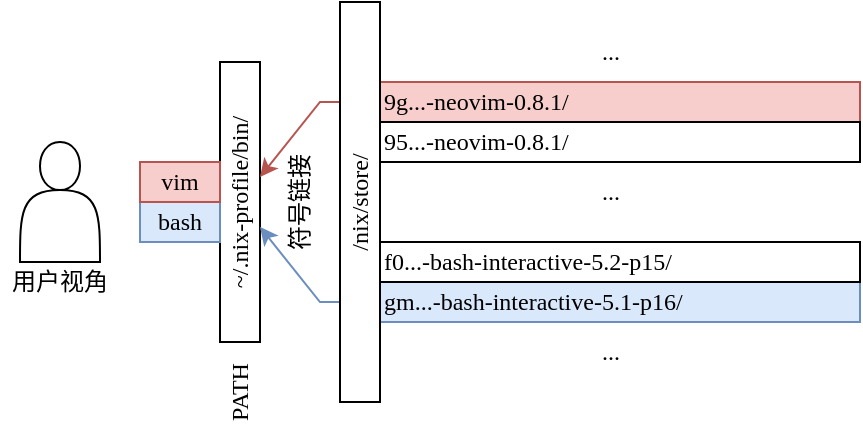 <mxfile version="20.6.2" type="device"><diagram id="MUmWNGqAJ-JhnZ8-7KTb" name="Page-1"><mxGraphModel dx="650" dy="500" grid="1" gridSize="10" guides="0" tooltips="1" connect="1" arrows="1" fold="1" page="1" pageScale="1" pageWidth="850" pageHeight="1100" math="0" shadow="0"><root><mxCell id="0"/><mxCell id="1" parent="0"/><mxCell id="FXojJIFGor6TWXZ4w1wo-1" value="9g...-neovim-0.8.1/" style="rounded=0;whiteSpace=wrap;html=1;fontFamily=mono;align=left;rotation=0;fillColor=#f8cecc;strokeColor=#b85450;" vertex="1" parent="1"><mxGeometry x="200" y="50" width="240" height="20" as="geometry"/></mxCell><mxCell id="FXojJIFGor6TWXZ4w1wo-2" value="gm...-bash-interactive-5.1-p16/" style="rounded=0;whiteSpace=wrap;html=1;fontFamily=mono;align=left;rotation=0;fillColor=#dae8fc;strokeColor=#6c8ebf;" vertex="1" parent="1"><mxGeometry x="200" y="150" width="240" height="20" as="geometry"/></mxCell><mxCell id="FXojJIFGor6TWXZ4w1wo-3" value="f0...-bash-interactive-5.2-p15/" style="rounded=0;whiteSpace=wrap;html=1;fontFamily=mono;align=left;rotation=0;" vertex="1" parent="1"><mxGeometry x="200" y="130" width="240" height="20" as="geometry"/></mxCell><mxCell id="FXojJIFGor6TWXZ4w1wo-4" value="95...-neovim-0.8.1/" style="rounded=0;whiteSpace=wrap;html=1;fontFamily=mono;align=left;rotation=0;" vertex="1" parent="1"><mxGeometry x="200" y="70" width="240" height="20" as="geometry"/></mxCell><mxCell id="FXojJIFGor6TWXZ4w1wo-5" value="..." style="text;html=1;align=center;verticalAlign=middle;resizable=0;points=[];autosize=1;strokeColor=none;fillColor=none;fontFamily=mono;rotation=0;" vertex="1" parent="1"><mxGeometry x="290" y="90" width="50" height="30" as="geometry"/></mxCell><mxCell id="FXojJIFGor6TWXZ4w1wo-6" value="..." style="text;html=1;align=center;verticalAlign=middle;resizable=0;points=[];autosize=1;strokeColor=none;fillColor=none;fontFamily=mono;rotation=0;" vertex="1" parent="1"><mxGeometry x="290" y="170" width="50" height="30" as="geometry"/></mxCell><mxCell id="FXojJIFGor6TWXZ4w1wo-7" value="..." style="text;html=1;align=center;verticalAlign=middle;resizable=0;points=[];autosize=1;strokeColor=none;fillColor=none;fontFamily=mono;rotation=0;" vertex="1" parent="1"><mxGeometry x="290" y="20" width="50" height="30" as="geometry"/></mxCell><mxCell id="FXojJIFGor6TWXZ4w1wo-9" value="~/.nix-profile/bin/" style="rounded=0;whiteSpace=wrap;html=1;fontFamily=mono;rotation=-90;" vertex="1" parent="1"><mxGeometry x="60" y="100" width="140" height="20" as="geometry"/></mxCell><mxCell id="FXojJIFGor6TWXZ4w1wo-12" style="edgeStyle=orthogonalEdgeStyle;rounded=0;orthogonalLoop=1;jettySize=auto;html=1;fontFamily=mono;fillColor=#f8cecc;strokeColor=#b85450;" edge="1" parent="1" source="FXojJIFGor6TWXZ4w1wo-1" target="FXojJIFGor6TWXZ4w1wo-9"><mxGeometry relative="1" as="geometry"><Array as="points"><mxPoint x="170" y="60"/><mxPoint x="170" y="100"/></Array></mxGeometry></mxCell><mxCell id="FXojJIFGor6TWXZ4w1wo-11" style="edgeStyle=orthogonalEdgeStyle;rounded=0;orthogonalLoop=1;jettySize=auto;html=1;fontFamily=mono;fillColor=#dae8fc;strokeColor=#6c8ebf;" edge="1" parent="1" source="FXojJIFGor6TWXZ4w1wo-2" target="FXojJIFGor6TWXZ4w1wo-9"><mxGeometry relative="1" as="geometry"><Array as="points"><mxPoint x="170" y="160"/><mxPoint x="170" y="120"/></Array></mxGeometry></mxCell><mxCell id="FXojJIFGor6TWXZ4w1wo-13" value="bash" style="rounded=0;whiteSpace=wrap;html=1;fontFamily=mono;rotation=0;fillColor=#dae8fc;strokeColor=#6c8ebf;" vertex="1" parent="1"><mxGeometry x="80" y="110" width="40" height="20" as="geometry"/></mxCell><mxCell id="FXojJIFGor6TWXZ4w1wo-14" value="vim" style="rounded=0;whiteSpace=wrap;html=1;fontFamily=mono;rotation=0;fillColor=#f8cecc;strokeColor=#b85450;" vertex="1" parent="1"><mxGeometry x="80" y="90" width="40" height="20" as="geometry"/></mxCell><mxCell id="FXojJIFGor6TWXZ4w1wo-17" value="PATH" style="text;html=1;strokeColor=none;fillColor=none;align=center;verticalAlign=middle;whiteSpace=wrap;rounded=0;fontFamily=mono;rotation=-90;" vertex="1" parent="1"><mxGeometry x="115" y="195" width="30" height="20" as="geometry"/></mxCell><mxCell id="FXojJIFGor6TWXZ4w1wo-8" value="/nix/store/" style="rounded=0;whiteSpace=wrap;html=1;fontFamily=mono;rotation=-90;" vertex="1" parent="1"><mxGeometry x="90" y="100" width="200" height="20" as="geometry"/></mxCell><mxCell id="FXojJIFGor6TWXZ4w1wo-22" value="符号链接" style="text;html=1;strokeColor=none;fillColor=none;align=center;verticalAlign=middle;whiteSpace=wrap;rounded=0;fontFamily=mono;rotation=-90;" vertex="1" parent="1"><mxGeometry x="130" y="100" width="60" height="20" as="geometry"/></mxCell><mxCell id="FXojJIFGor6TWXZ4w1wo-24" value="" style="shape=actor;whiteSpace=wrap;html=1;fontFamily=mono;" vertex="1" parent="1"><mxGeometry x="20" y="80" width="40" height="60" as="geometry"/></mxCell><mxCell id="FXojJIFGor6TWXZ4w1wo-26" value="用户视角" style="text;html=1;strokeColor=none;fillColor=none;align=center;verticalAlign=middle;whiteSpace=wrap;rounded=0;fontFamily=mono;" vertex="1" parent="1"><mxGeometry x="10" y="140" width="60" height="20" as="geometry"/></mxCell></root></mxGraphModel></diagram></mxfile>